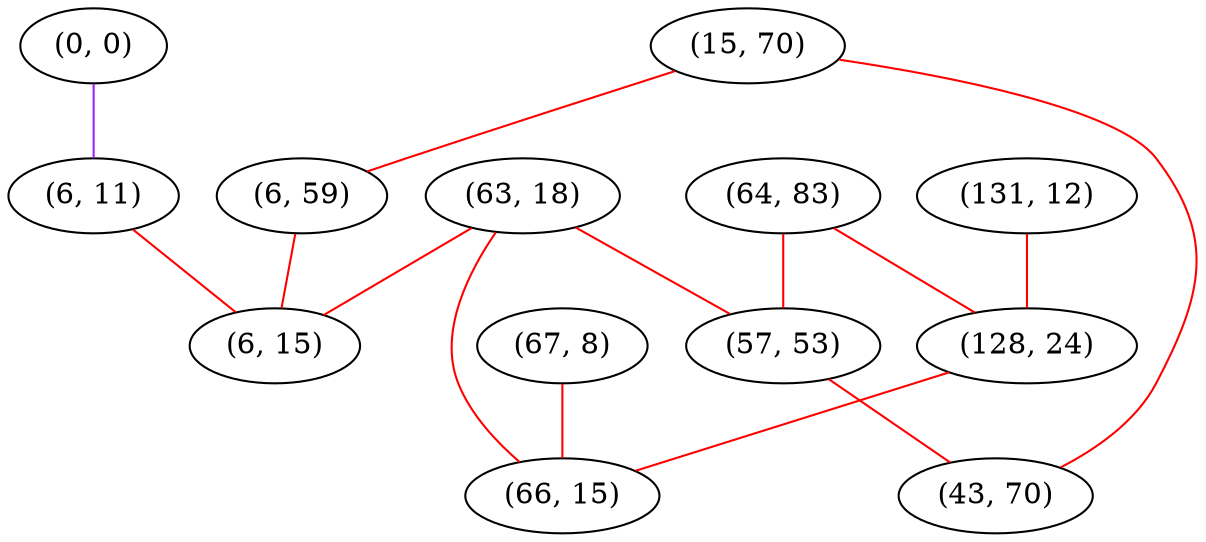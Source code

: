 graph "" {
"(0, 0)";
"(131, 12)";
"(63, 18)";
"(6, 11)";
"(64, 83)";
"(128, 24)";
"(67, 8)";
"(66, 15)";
"(15, 70)";
"(6, 59)";
"(57, 53)";
"(6, 15)";
"(43, 70)";
"(0, 0)" -- "(6, 11)"  [color=purple, key=0, weight=4];
"(131, 12)" -- "(128, 24)"  [color=red, key=0, weight=1];
"(63, 18)" -- "(66, 15)"  [color=red, key=0, weight=1];
"(63, 18)" -- "(57, 53)"  [color=red, key=0, weight=1];
"(63, 18)" -- "(6, 15)"  [color=red, key=0, weight=1];
"(6, 11)" -- "(6, 15)"  [color=red, key=0, weight=1];
"(64, 83)" -- "(57, 53)"  [color=red, key=0, weight=1];
"(64, 83)" -- "(128, 24)"  [color=red, key=0, weight=1];
"(128, 24)" -- "(66, 15)"  [color=red, key=0, weight=1];
"(67, 8)" -- "(66, 15)"  [color=red, key=0, weight=1];
"(15, 70)" -- "(6, 59)"  [color=red, key=0, weight=1];
"(15, 70)" -- "(43, 70)"  [color=red, key=0, weight=1];
"(6, 59)" -- "(6, 15)"  [color=red, key=0, weight=1];
"(57, 53)" -- "(43, 70)"  [color=red, key=0, weight=1];
}
